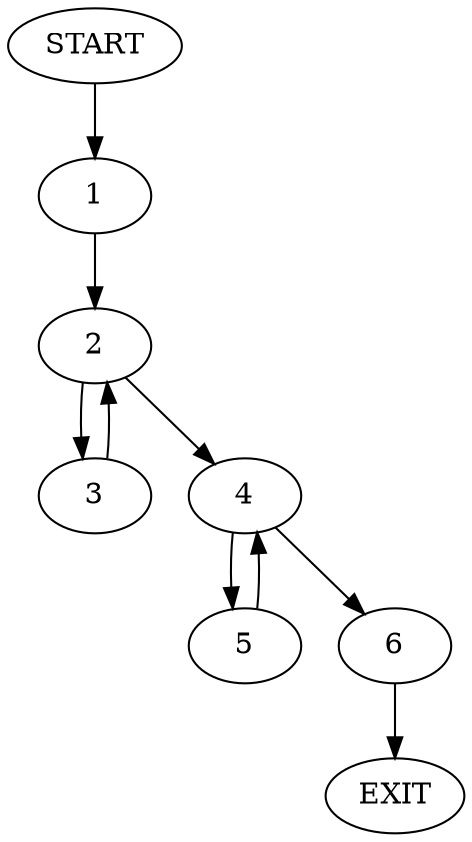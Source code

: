 digraph {
0 [label="START"]
7 [label="EXIT"]
0 -> 1
1 -> 2
2 -> 3
2 -> 4
3 -> 2
4 -> 5
4 -> 6
6 -> 7
5 -> 4
}
